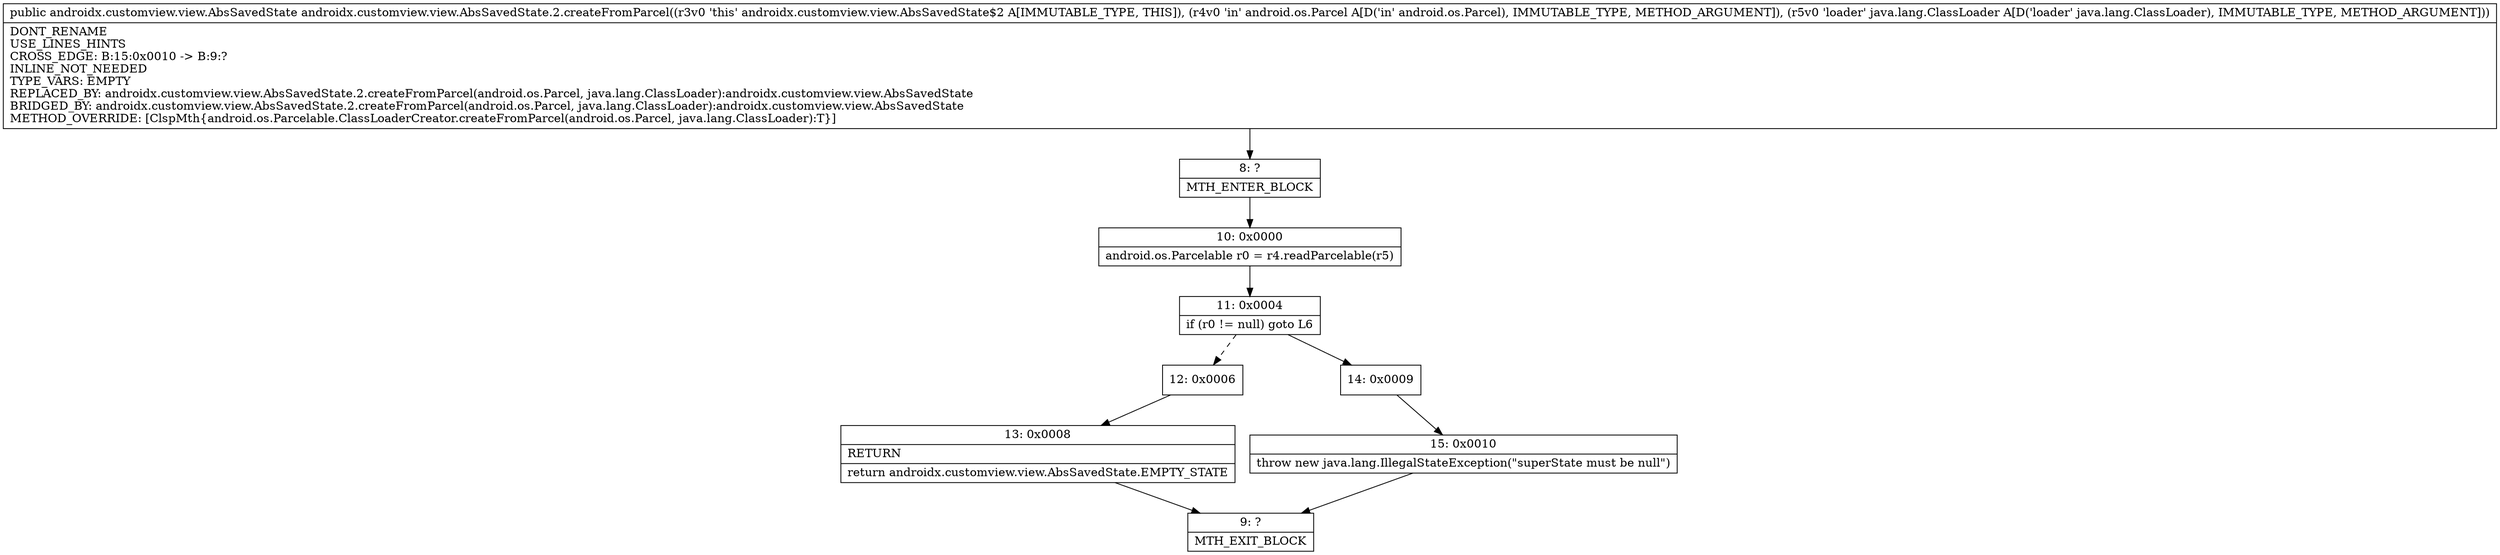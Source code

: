 digraph "CFG forandroidx.customview.view.AbsSavedState.2.createFromParcel(Landroid\/os\/Parcel;Ljava\/lang\/ClassLoader;)Landroidx\/customview\/view\/AbsSavedState;" {
Node_8 [shape=record,label="{8\:\ ?|MTH_ENTER_BLOCK\l}"];
Node_10 [shape=record,label="{10\:\ 0x0000|android.os.Parcelable r0 = r4.readParcelable(r5)\l}"];
Node_11 [shape=record,label="{11\:\ 0x0004|if (r0 != null) goto L6\l}"];
Node_12 [shape=record,label="{12\:\ 0x0006}"];
Node_13 [shape=record,label="{13\:\ 0x0008|RETURN\l|return androidx.customview.view.AbsSavedState.EMPTY_STATE\l}"];
Node_9 [shape=record,label="{9\:\ ?|MTH_EXIT_BLOCK\l}"];
Node_14 [shape=record,label="{14\:\ 0x0009}"];
Node_15 [shape=record,label="{15\:\ 0x0010|throw new java.lang.IllegalStateException(\"superState must be null\")\l}"];
MethodNode[shape=record,label="{public androidx.customview.view.AbsSavedState androidx.customview.view.AbsSavedState.2.createFromParcel((r3v0 'this' androidx.customview.view.AbsSavedState$2 A[IMMUTABLE_TYPE, THIS]), (r4v0 'in' android.os.Parcel A[D('in' android.os.Parcel), IMMUTABLE_TYPE, METHOD_ARGUMENT]), (r5v0 'loader' java.lang.ClassLoader A[D('loader' java.lang.ClassLoader), IMMUTABLE_TYPE, METHOD_ARGUMENT]))  | DONT_RENAME\lUSE_LINES_HINTS\lCROSS_EDGE: B:15:0x0010 \-\> B:9:?\lINLINE_NOT_NEEDED\lTYPE_VARS: EMPTY\lREPLACED_BY: androidx.customview.view.AbsSavedState.2.createFromParcel(android.os.Parcel, java.lang.ClassLoader):androidx.customview.view.AbsSavedState\lBRIDGED_BY: androidx.customview.view.AbsSavedState.2.createFromParcel(android.os.Parcel, java.lang.ClassLoader):androidx.customview.view.AbsSavedState\lMETHOD_OVERRIDE: [ClspMth\{android.os.Parcelable.ClassLoaderCreator.createFromParcel(android.os.Parcel, java.lang.ClassLoader):T\}]\l}"];
MethodNode -> Node_8;Node_8 -> Node_10;
Node_10 -> Node_11;
Node_11 -> Node_12[style=dashed];
Node_11 -> Node_14;
Node_12 -> Node_13;
Node_13 -> Node_9;
Node_14 -> Node_15;
Node_15 -> Node_9;
}

